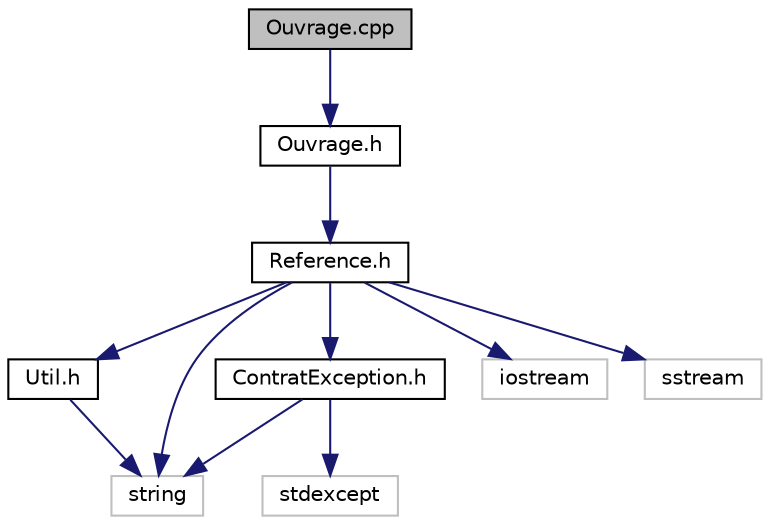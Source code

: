 digraph "Ouvrage.cpp"
{
  edge [fontname="Helvetica",fontsize="10",labelfontname="Helvetica",labelfontsize="10"];
  node [fontname="Helvetica",fontsize="10",shape=record];
  Node0 [label="Ouvrage.cpp",height=0.2,width=0.4,color="black", fillcolor="grey75", style="filled", fontcolor="black"];
  Node0 -> Node1 [color="midnightblue",fontsize="10",style="solid",fontname="Helvetica"];
  Node1 [label="Ouvrage.h",height=0.2,width=0.4,color="black", fillcolor="white", style="filled",URL="$Ouvrage_8h.html",tooltip="Classe Ouvrage dérivée de Reference. "];
  Node1 -> Node2 [color="midnightblue",fontsize="10",style="solid",fontname="Helvetica"];
  Node2 [label="Reference.h",height=0.2,width=0.4,color="black", fillcolor="white", style="filled",URL="$Reference_8h.html",tooltip="Classe de base abstraite Reference. "];
  Node2 -> Node3 [color="midnightblue",fontsize="10",style="solid",fontname="Helvetica"];
  Node3 [label="Util.h",height=0.2,width=0.4,color="black", fillcolor="white", style="filled",URL="$Util_8h.html",tooltip="Fonctions du namespace util. "];
  Node3 -> Node4 [color="midnightblue",fontsize="10",style="solid",fontname="Helvetica"];
  Node4 [label="string",height=0.2,width=0.4,color="grey75", fillcolor="white", style="filled"];
  Node2 -> Node5 [color="midnightblue",fontsize="10",style="solid",fontname="Helvetica"];
  Node5 [label="ContratException.h",height=0.2,width=0.4,color="black", fillcolor="white", style="filled",URL="$ContratException_8h.html",tooltip="Fichier contenant la déclaration de la classe ContratException et de ses héritiers. "];
  Node5 -> Node4 [color="midnightblue",fontsize="10",style="solid",fontname="Helvetica"];
  Node5 -> Node6 [color="midnightblue",fontsize="10",style="solid",fontname="Helvetica"];
  Node6 [label="stdexcept",height=0.2,width=0.4,color="grey75", fillcolor="white", style="filled"];
  Node2 -> Node7 [color="midnightblue",fontsize="10",style="solid",fontname="Helvetica"];
  Node7 [label="iostream",height=0.2,width=0.4,color="grey75", fillcolor="white", style="filled"];
  Node2 -> Node4 [color="midnightblue",fontsize="10",style="solid",fontname="Helvetica"];
  Node2 -> Node8 [color="midnightblue",fontsize="10",style="solid",fontname="Helvetica"];
  Node8 [label="sstream",height=0.2,width=0.4,color="grey75", fillcolor="white", style="filled"];
}

